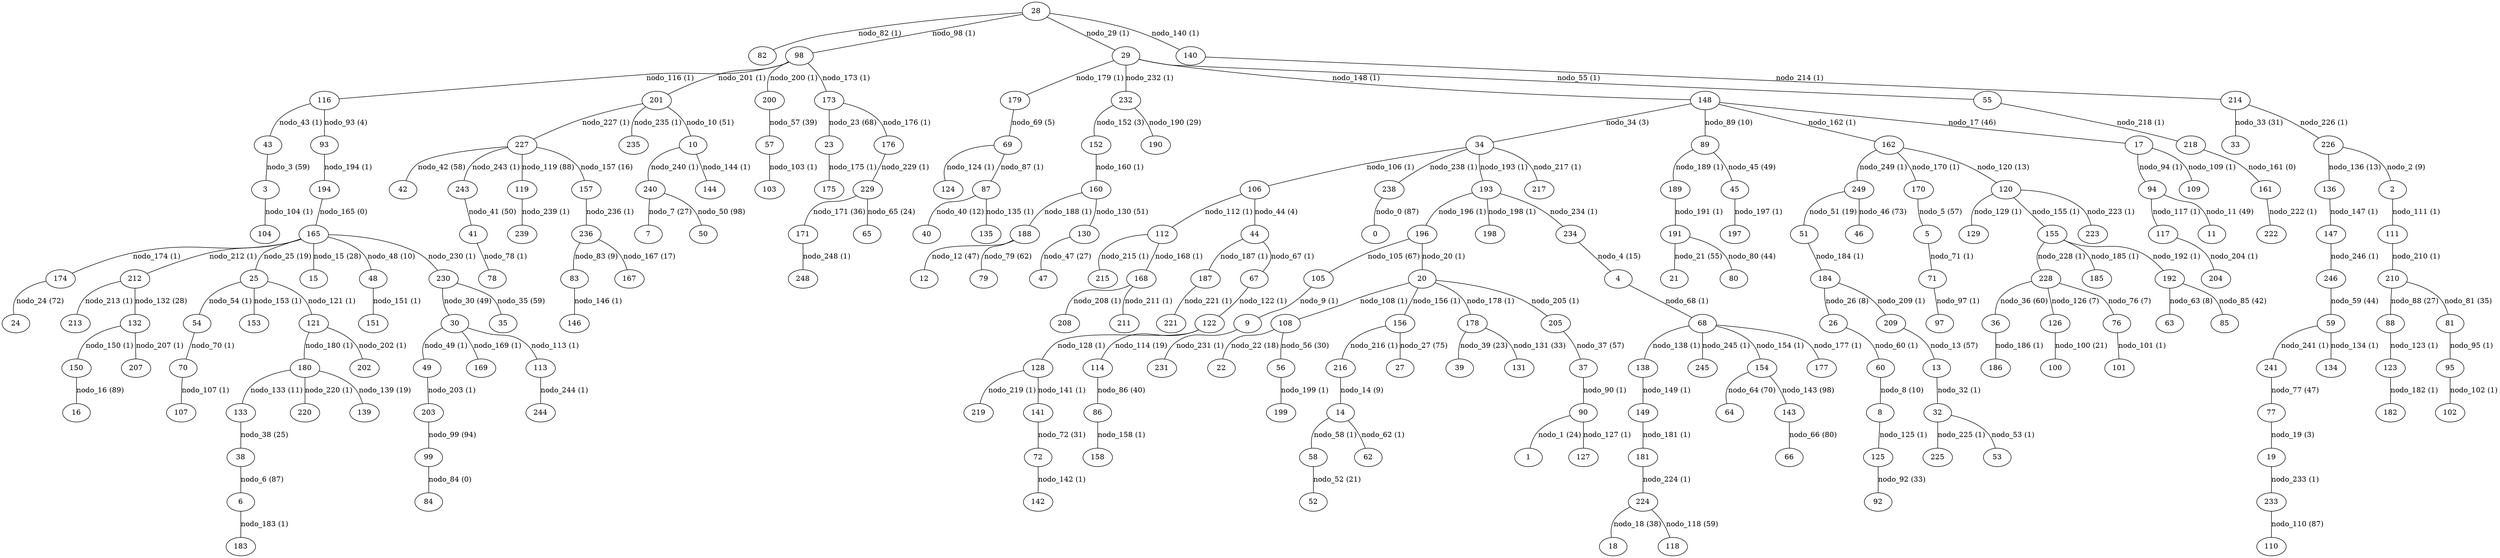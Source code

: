 graph {
  28 -- 82 [label="nodo_82 (1)"];
  28 -- 98 [label="nodo_98 (1)"];
  216 -- 14 [label="nodo_14 (9)"];
  28 -- 29 [label="nodo_29 (1)"];
  28 -- 140 [label="nodo_140 (1)"];
  29 -- 179 [label="nodo_179 (1)"];
  29 -- 232 [label="nodo_232 (1)"];
  29 -- 148 [label="nodo_148 (1)"];
  174 -- 24 [label="nodo_24 (72)"];
  29 -- 55 [label="nodo_55 (1)"];
  5 -- 71 [label="nodo_71 (1)"];
  98 -- 116 [label="nodo_116 (1)"];
  98 -- 201 [label="nodo_201 (1)"];
  98 -- 200 [label="nodo_200 (1)"];
  98 -- 173 [label="nodo_173 (1)"];
  116 -- 43 [label="nodo_43 (1)"];
  140 -- 214 [label="nodo_214 (1)"];
  55 -- 218 [label="nodo_218 (1)"];
  148 -- 34 [label="nodo_34 (3)"];
  106 -- 112 [label="nodo_112 (1)"];
  116 -- 93 [label="nodo_93 (4)"];
  148 -- 89 [label="nodo_89 (10)"];
  148 -- 162 [label="nodo_162 (1)"];
  148 -- 17 [label="nodo_17 (46)"];
  173 -- 23 [label="nodo_23 (68)"];
  173 -- 176 [label="nodo_176 (1)"];
  238 -- 0 [label="nodo_0 (87)"];
  179 -- 69 [label="nodo_69 (5)"];
  227 -- 42 [label="nodo_42 (58)"];
  200 -- 57 [label="nodo_57 (39)"];
  160 -- 188 [label="nodo_188 (1)"];
  224 -- 18 [label="nodo_18 (38)"];
  201 -- 235 [label="nodo_235 (1)"];
  201 -- 227 [label="nodo_227 (1)"];
  201 -- 10 [label="nodo_10 (51)"];
  214 -- 33 [label="nodo_33 (31)"];
  214 -- 226 [label="nodo_226 (1)"];
  232 -- 152 [label="nodo_152 (3)"];
  212 -- 213 [label="nodo_213 (1)"];
  232 -- 190 [label="nodo_190 (29)"];
  43 -- 3 [label="nodo_3 (59)"];
  188 -- 12 [label="nodo_12 (47)"];
  162 -- 249 [label="nodo_249 (1)"];
  162 -- 170 [label="nodo_170 (1)"];
  162 -- 120 [label="nodo_120 (13)"];
  228 -- 36 [label="nodo_36 (60)"];
  176 -- 229 [label="nodo_229 (1)"];
  218 -- 161 [label="nodo_161 (0)"];
  161 -- 222 [label="nodo_222 (1)"];
  17 -- 94 [label="nodo_94 (1)"];
  226 -- 136 [label="nodo_136 (13)"];
  188 -- 79 [label="nodo_79 (62)"];
  226 -- 2 [label="nodo_2 (9)"];
  227 -- 243 [label="nodo_243 (1)"];
  227 -- 119 [label="nodo_119 (88)"];
  246 -- 59 [label="nodo_59 (44)"];
  227 -- 157 [label="nodo_157 (16)"];
  108 -- 22 [label="nodo_22 (18)"];
  189 -- 191 [label="nodo_191 (1)"];
  88 -- 123 [label="nodo_123 (1)"];
  170 -- 5 [label="nodo_5 (57)"];
  229 -- 171 [label="nodo_171 (36)"];
  229 -- 65 [label="nodo_65 (24)"];
  89 -- 189 [label="nodo_189 (1)"];
  243 -- 41 [label="nodo_41 (50)"];
  249 -- 51 [label="nodo_51 (19)"];
  249 -- 46 [label="nodo_46 (73)"];
  34 -- 193 [label="nodo_193 (1)"];
  34 -- 106 [label="nodo_106 (1)"];
  34 -- 238 [label="nodo_238 (1)"];
  34 -- 217 [label="nodo_217 (1)"];
  152 -- 160 [label="nodo_160 (1)"];
  93 -- 194 [label="nodo_194 (1)"];
  106 -- 44 [label="nodo_44 (4)"];
  210 -- 81 [label="nodo_81 (35)"];
  160 -- 130 [label="nodo_130 (51)"];
  193 -- 196 [label="nodo_196 (1)"];
  23 -- 175 [label="nodo_175 (1)"];
  193 -- 198 [label="nodo_198 (1)"];
  108 -- 56 [label="nodo_56 (30)"];
  193 -- 234 [label="nodo_234 (1)"];
  133 -- 38 [label="nodo_38 (25)"];
  30 -- 49 [label="nodo_49 (1)"];
  2 -- 111 [label="nodo_111 (1)"];
  57 -- 103 [label="nodo_103 (1)"];
  69 -- 124 [label="nodo_124 (1)"];
  69 -- 87 [label="nodo_87 (1)"];
  112 -- 215 [label="nodo_215 (1)"];
  112 -- 168 [label="nodo_168 (1)"];
  120 -- 129 [label="nodo_129 (1)"];
  44 -- 187 [label="nodo_187 (1)"];
  194 -- 165 [label="nodo_165 (0)"];
  165 -- 174 [label="nodo_174 (1)"];
  165 -- 25 [label="nodo_25 (19)"];
  67 -- 122 [label="nodo_122 (1)"];
  165 -- 15 [label="nodo_15 (28)"];
  165 -- 48 [label="nodo_48 (10)"];
  165 -- 230 [label="nodo_230 (1)"];
  165 -- 212 [label="nodo_212 (1)"];
  196 -- 105 [label="nodo_105 (67)"];
  196 -- 20 [label="nodo_20 (1)"];
  234 -- 4 [label="nodo_4 (15)"];
  20 -- 156 [label="nodo_156 (1)"];
  20 -- 108 [label="nodo_108 (1)"];
  20 -- 178 [label="nodo_178 (1)"];
  20 -- 205 [label="nodo_205 (1)"];
  87 -- 40 [label="nodo_40 (12)"];
  87 -- 135 [label="nodo_135 (1)"];
  230 -- 30 [label="nodo_30 (49)"];
  168 -- 208 [label="nodo_208 (1)"];
  168 -- 211 [label="nodo_211 (1)"];
  212 -- 132 [label="nodo_132 (28)"];
  228 -- 126 [label="nodo_126 (7)"];
  230 -- 35 [label="nodo_35 (59)"];
  178 -- 39 [label="nodo_39 (23)"];
  156 -- 27 [label="nodo_27 (75)"];
  156 -- 216 [label="nodo_216 (1)"];
  178 -- 131 [label="nodo_131 (33)"];
  205 -- 37 [label="nodo_37 (57)"];
  48 -- 151 [label="nodo_151 (1)"];
  155 -- 185 [label="nodo_185 (1)"];
  83 -- 146 [label="nodo_146 (1)"];
  44 -- 67 [label="nodo_67 (1)"];
  95 -- 102 [label="nodo_102 (1)"];
  192 -- 63 [label="nodo_63 (8)"];
  187 -- 221 [label="nodo_221 (1)"];
  89 -- 45 [label="nodo_45 (49)"];
  58 -- 52 [label="nodo_52 (21)"];
  122 -- 128 [label="nodo_128 (1)"];
  122 -- 114 [label="nodo_114 (19)"];
  126 -- 100 [label="nodo_100 (21)"];
  4 -- 68 [label="nodo_68 (1)"];
  136 -- 147 [label="nodo_147 (1)"];
  111 -- 210 [label="nodo_210 (1)"];
  128 -- 219 [label="nodo_219 (1)"];
  14 -- 62 [label="nodo_62 (1)"];
  94 -- 117 [label="nodo_117 (1)"];
  128 -- 141 [label="nodo_141 (1)"];
  141 -- 72 [label="nodo_72 (31)"];
  191 -- 21 [label="nodo_21 (55)"];
  191 -- 80 [label="nodo_80 (44)"];
  210 -- 88 [label="nodo_88 (27)"];
  120 -- 155 [label="nodo_155 (1)"];
  90 -- 1 [label="nodo_1 (24)"];
  120 -- 223 [label="nodo_223 (1)"];
  180 -- 133 [label="nodo_133 (11)"];
  184 -- 26 [label="nodo_26 (8)"];
  147 -- 246 [label="nodo_246 (1)"];
  155 -- 228 [label="nodo_228 (1)"];
  155 -- 192 [label="nodo_192 (1)"];
  138 -- 149 [label="nodo_149 (1)"];
  192 -- 85 [label="nodo_85 (42)"];
  8 -- 125 [label="nodo_125 (1)"];
  228 -- 76 [label="nodo_76 (7)"];
  70 -- 107 [label="nodo_107 (1)"];
  49 -- 203 [label="nodo_203 (1)"];
  14 -- 58 [label="nodo_58 (1)"];
  240 -- 7 [label="nodo_7 (27)"];
  157 -- 236 [label="nodo_236 (1)"];
  236 -- 167 [label="nodo_167 (17)"];
  236 -- 83 [label="nodo_83 (9)"];
  51 -- 184 [label="nodo_184 (1)"];
  68 -- 245 [label="nodo_245 (1)"];
  68 -- 154 [label="nodo_154 (1)"];
  68 -- 177 [label="nodo_177 (1)"];
  68 -- 138 [label="nodo_138 (1)"];
  154 -- 64 [label="nodo_64 (70)"];
  154 -- 143 [label="nodo_143 (98)"];
  184 -- 209 [label="nodo_209 (1)"];
  76 -- 101 [label="nodo_101 (1)"];
  149 -- 181 [label="nodo_181 (1)"];
  209 -- 13 [label="nodo_13 (57)"];
  25 -- 54 [label="nodo_54 (1)"];
  25 -- 153 [label="nodo_153 (1)"];
  25 -- 121 [label="nodo_121 (1)"];
  13 -- 32 [label="nodo_32 (1)"];
  181 -- 224 [label="nodo_224 (1)"];
  54 -- 70 [label="nodo_70 (1)"];
  121 -- 202 [label="nodo_202 (1)"];
  121 -- 180 [label="nodo_180 (1)"];
  224 -- 118 [label="nodo_118 (59)"];
  180 -- 220 [label="nodo_220 (1)"];
  180 -- 139 [label="nodo_139 (19)"];
  241 -- 77 [label="nodo_77 (47)"];
  114 -- 86 [label="nodo_86 (40)"];
  26 -- 60 [label="nodo_60 (1)"];
  60 -- 8 [label="nodo_8 (10)"];
  132 -- 150 [label="nodo_150 (1)"];
  132 -- 207 [label="nodo_207 (1)"];
  150 -- 16 [label="nodo_16 (89)"];
  56 -- 199 [label="nodo_199 (1)"];
  171 -- 248 [label="nodo_248 (1)"];
  123 -- 182 [label="nodo_182 (1)"];
  90 -- 127 [label="nodo_127 (1)"];
  125 -- 92 [label="nodo_92 (33)"];
  72 -- 142 [label="nodo_142 (1)"];
  17 -- 109 [label="nodo_109 (1)"];
  81 -- 95 [label="nodo_95 (1)"];
  77 -- 19 [label="nodo_19 (3)"];
  94 -- 11 [label="nodo_11 (49)"];
  117 -- 204 [label="nodo_204 (1)"];
  10 -- 144 [label="nodo_144 (1)"];
  10 -- 240 [label="nodo_240 (1)"];
  41 -- 78 [label="nodo_78 (1)"];
  240 -- 50 [label="nodo_50 (98)"];
  37 -- 90 [label="nodo_90 (1)"];
  30 -- 169 [label="nodo_169 (1)"];
  30 -- 113 [label="nodo_113 (1)"];
  130 -- 47 [label="nodo_47 (27)"];
  105 -- 9 [label="nodo_9 (1)"];
  113 -- 244 [label="nodo_244 (1)"];
  203 -- 99 [label="nodo_99 (94)"];
  3 -- 104 [label="nodo_104 (1)"];
  45 -- 197 [label="nodo_197 (1)"];
  59 -- 241 [label="nodo_241 (1)"];
  59 -- 134 [label="nodo_134 (1)"];
  71 -- 97 [label="nodo_97 (1)"];
  38 -- 6 [label="nodo_6 (87)"];
  86 -- 158 [label="nodo_158 (1)"];
  9 -- 231 [label="nodo_231 (1)"];
  36 -- 186 [label="nodo_186 (1)"];
  32 -- 225 [label="nodo_225 (1)"];
  32 -- 53 [label="nodo_53 (1)"];
  119 -- 239 [label="nodo_239 (1)"];
  19 -- 233 [label="nodo_233 (1)"];
  233 -- 110 [label="nodo_110 (87)"];
  143 -- 66 [label="nodo_66 (80)"];
  99 -- 84 [label="nodo_84 (0)"];
  6 -- 183 [label="nodo_183 (1)"];
}